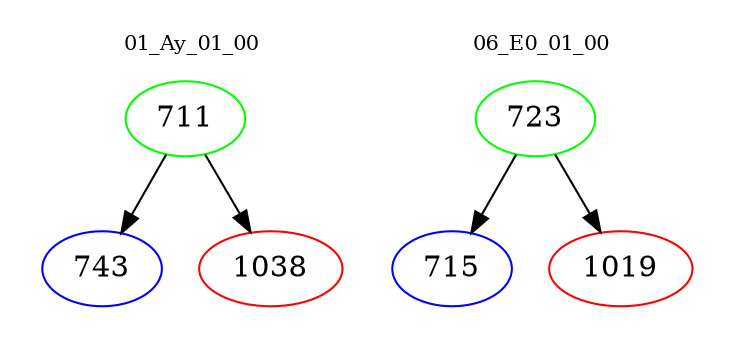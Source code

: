 digraph{
subgraph cluster_0 {
color = white
label = "01_Ay_01_00";
fontsize=10;
T0_711 [label="711", color="green"]
T0_711 -> T0_743 [color="black"]
T0_743 [label="743", color="blue"]
T0_711 -> T0_1038 [color="black"]
T0_1038 [label="1038", color="red"]
}
subgraph cluster_1 {
color = white
label = "06_E0_01_00";
fontsize=10;
T1_723 [label="723", color="green"]
T1_723 -> T1_715 [color="black"]
T1_715 [label="715", color="blue"]
T1_723 -> T1_1019 [color="black"]
T1_1019 [label="1019", color="red"]
}
}
